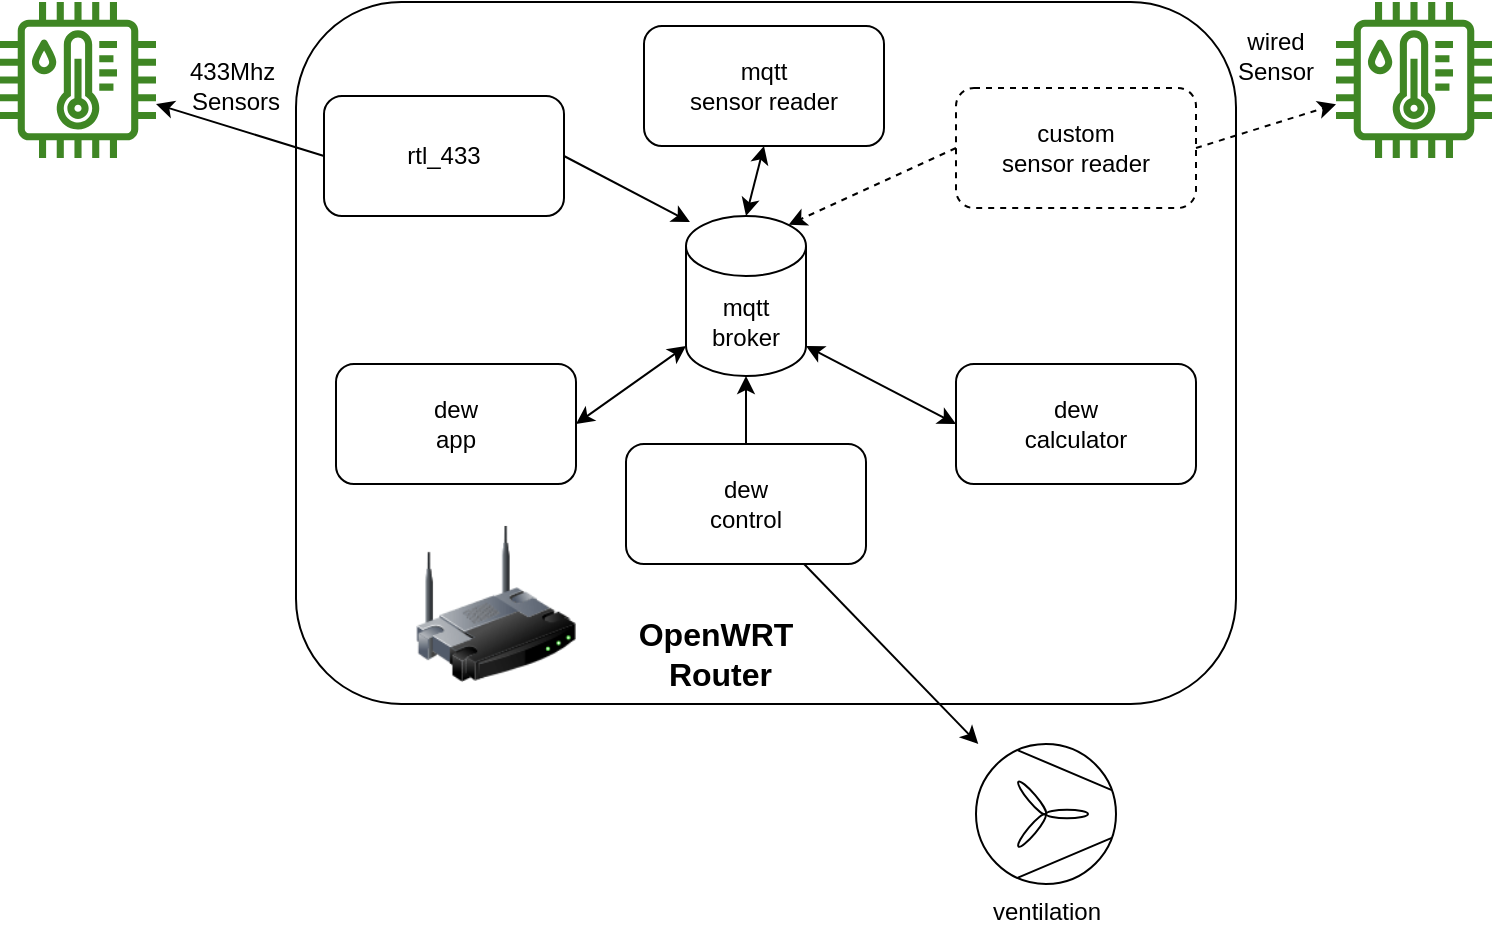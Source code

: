 <mxfile>
    <diagram id="JBfJdgfhBh8zWV5AJQMd" name="Page-1">
        <mxGraphModel dx="632" dy="243" grid="1" gridSize="10" guides="1" tooltips="1" connect="1" arrows="1" fold="1" page="1" pageScale="1" pageWidth="827" pageHeight="1169" math="0" shadow="0">
            <root>
                <mxCell id="0"/>
                <mxCell id="1" parent="0"/>
                <mxCell id="30" value="&lt;br&gt;&lt;br&gt;&lt;br&gt;&lt;br&gt;&lt;br&gt;&lt;br&gt;&lt;br&gt;" style="rounded=1;whiteSpace=wrap;html=1;fillColor=default;" parent="1" vertex="1">
                    <mxGeometry x="200" y="19" width="470" height="351" as="geometry"/>
                </mxCell>
                <mxCell id="2" value="mqtt&lt;br&gt;broker" style="shape=cylinder3;whiteSpace=wrap;html=1;boundedLbl=1;backgroundOutline=1;size=15;" parent="1" vertex="1">
                    <mxGeometry x="395" y="126" width="60" height="80" as="geometry"/>
                </mxCell>
                <mxCell id="3" value="rtl_433" style="rounded=1;whiteSpace=wrap;html=1;" parent="1" vertex="1">
                    <mxGeometry x="214" y="66" width="120" height="60" as="geometry"/>
                </mxCell>
                <mxCell id="5" value="mqtt&lt;br&gt;sensor reader" style="rounded=1;whiteSpace=wrap;html=1;" parent="1" vertex="1">
                    <mxGeometry x="374" y="31" width="120" height="60" as="geometry"/>
                </mxCell>
                <mxCell id="7" value="" style="endArrow=classic;startArrow=classic;html=1;entryX=0.5;entryY=1;entryDx=0;entryDy=0;exitX=0.5;exitY=0;exitDx=0;exitDy=0;exitPerimeter=0;" parent="1" source="2" target="5" edge="1">
                    <mxGeometry width="50" height="50" relative="1" as="geometry">
                        <mxPoint x="544" y="96" as="sourcePoint"/>
                        <mxPoint x="474" y="136" as="targetPoint"/>
                    </mxGeometry>
                </mxCell>
                <mxCell id="8" value="" style="endArrow=classic;html=1;exitX=1;exitY=0.5;exitDx=0;exitDy=0;entryX=0.033;entryY=0.038;entryDx=0;entryDy=0;entryPerimeter=0;" parent="1" source="3" target="2" edge="1">
                    <mxGeometry width="50" height="50" relative="1" as="geometry">
                        <mxPoint x="424" y="186" as="sourcePoint"/>
                        <mxPoint x="474" y="136" as="targetPoint"/>
                    </mxGeometry>
                </mxCell>
                <mxCell id="9" value="dew&lt;br&gt;calculator" style="rounded=1;whiteSpace=wrap;html=1;" parent="1" vertex="1">
                    <mxGeometry x="530" y="200" width="120" height="60" as="geometry"/>
                </mxCell>
                <mxCell id="10" value="" style="endArrow=classic;startArrow=classic;html=1;exitX=0;exitY=0.5;exitDx=0;exitDy=0;entryX=1;entryY=1;entryDx=0;entryDy=-15;entryPerimeter=0;" parent="1" source="9" target="2" edge="1">
                    <mxGeometry width="50" height="50" relative="1" as="geometry">
                        <mxPoint x="424" y="186" as="sourcePoint"/>
                        <mxPoint x="474" y="136" as="targetPoint"/>
                    </mxGeometry>
                </mxCell>
                <mxCell id="11" value="dew&lt;br&gt;app" style="rounded=1;whiteSpace=wrap;html=1;" parent="1" vertex="1">
                    <mxGeometry x="220" y="200" width="120" height="60" as="geometry"/>
                </mxCell>
                <mxCell id="43" style="edgeStyle=none;html=1;" edge="1" parent="1" source="12" target="42">
                    <mxGeometry relative="1" as="geometry"/>
                </mxCell>
                <mxCell id="12" value="dew&lt;br&gt;control" style="rounded=1;whiteSpace=wrap;html=1;" parent="1" vertex="1">
                    <mxGeometry x="365" y="240" width="120" height="60" as="geometry"/>
                </mxCell>
                <mxCell id="13" value="" style="endArrow=classic;startArrow=classic;html=1;exitX=1;exitY=0.5;exitDx=0;exitDy=0;entryX=0;entryY=1;entryDx=0;entryDy=-15;entryPerimeter=0;" parent="1" source="11" target="2" edge="1">
                    <mxGeometry width="50" height="50" relative="1" as="geometry">
                        <mxPoint x="424" y="186" as="sourcePoint"/>
                        <mxPoint x="474" y="136" as="targetPoint"/>
                    </mxGeometry>
                </mxCell>
                <mxCell id="14" value="" style="endArrow=classic;html=1;exitX=0.5;exitY=0;exitDx=0;exitDy=0;entryX=0.5;entryY=1;entryDx=0;entryDy=0;entryPerimeter=0;" parent="1" source="12" target="2" edge="1">
                    <mxGeometry width="50" height="50" relative="1" as="geometry">
                        <mxPoint x="424" y="186" as="sourcePoint"/>
                        <mxPoint x="474" y="136" as="targetPoint"/>
                    </mxGeometry>
                </mxCell>
                <mxCell id="15" value="" style="sketch=0;outlineConnect=0;fontColor=#232F3E;gradientColor=none;fillColor=#3F8624;strokeColor=none;dashed=0;verticalLabelPosition=bottom;verticalAlign=top;align=center;html=1;fontSize=12;fontStyle=0;aspect=fixed;pointerEvents=1;shape=mxgraph.aws4.iot_thing_temperature_humidity_sensor;" parent="1" vertex="1">
                    <mxGeometry x="52" y="19" width="78" height="78" as="geometry"/>
                </mxCell>
                <mxCell id="16" value="" style="image;html=1;image=img/lib/clip_art/networking/Wireless_Router_128x128.png" parent="1" vertex="1">
                    <mxGeometry x="260" y="280" width="80" height="80" as="geometry"/>
                </mxCell>
                <mxCell id="31" value="" style="endArrow=classic;html=1;exitX=0;exitY=0.5;exitDx=0;exitDy=0;" parent="1" source="3" target="15" edge="1">
                    <mxGeometry width="50" height="50" relative="1" as="geometry">
                        <mxPoint x="330" y="160" as="sourcePoint"/>
                        <mxPoint x="380" y="110" as="targetPoint"/>
                    </mxGeometry>
                </mxCell>
                <mxCell id="33" value="433Mhz&amp;nbsp;&lt;br&gt;Sensors" style="text;html=1;strokeColor=none;fillColor=none;align=center;verticalAlign=middle;whiteSpace=wrap;rounded=0;" parent="1" vertex="1">
                    <mxGeometry x="140" y="46" width="60" height="30" as="geometry"/>
                </mxCell>
                <mxCell id="35" value="custom&lt;br&gt;sensor reader" style="rounded=1;whiteSpace=wrap;html=1;fillColor=default;dashed=1;" parent="1" vertex="1">
                    <mxGeometry x="530" y="62" width="120" height="60" as="geometry"/>
                </mxCell>
                <mxCell id="36" value="" style="endArrow=classic;html=1;exitX=0;exitY=0.5;exitDx=0;exitDy=0;entryX=0.855;entryY=0;entryDx=0;entryDy=4.35;entryPerimeter=0;dashed=1;" parent="1" source="35" target="2" edge="1">
                    <mxGeometry width="50" height="50" relative="1" as="geometry">
                        <mxPoint x="330" y="206" as="sourcePoint"/>
                        <mxPoint x="460" y="116" as="targetPoint"/>
                    </mxGeometry>
                </mxCell>
                <mxCell id="37" value="" style="sketch=0;outlineConnect=0;fontColor=#232F3E;gradientColor=none;fillColor=#3F8624;strokeColor=none;dashed=0;verticalLabelPosition=bottom;verticalAlign=top;align=center;html=1;fontSize=12;fontStyle=0;aspect=fixed;pointerEvents=1;shape=mxgraph.aws4.iot_thing_temperature_humidity_sensor;" parent="1" vertex="1">
                    <mxGeometry x="720" y="19" width="78" height="78" as="geometry"/>
                </mxCell>
                <mxCell id="39" value="&lt;font style=&quot;font-size: 16px;&quot;&gt;&lt;b&gt;OpenWRT&lt;br&gt;&lt;div style=&quot;&quot;&gt;&lt;b style=&quot;background-color: initial;&quot;&gt;&amp;nbsp;Router&lt;/b&gt;&lt;/div&gt;&lt;/b&gt;&lt;/font&gt;" style="text;html=1;strokeColor=none;fillColor=none;align=center;verticalAlign=middle;whiteSpace=wrap;rounded=0;" parent="1" vertex="1">
                    <mxGeometry x="380" y="330" width="60" height="30" as="geometry"/>
                </mxCell>
                <mxCell id="40" value="" style="endArrow=classic;html=1;dashed=1;exitX=1;exitY=0.5;exitDx=0;exitDy=0;" parent="1" source="35" target="37" edge="1">
                    <mxGeometry width="50" height="50" relative="1" as="geometry">
                        <mxPoint x="440" y="-10" as="sourcePoint"/>
                        <mxPoint x="490" y="-60" as="targetPoint"/>
                    </mxGeometry>
                </mxCell>
                <mxCell id="41" value="wired&lt;br&gt;Sensor" style="text;html=1;strokeColor=none;fillColor=none;align=center;verticalAlign=middle;whiteSpace=wrap;rounded=0;" parent="1" vertex="1">
                    <mxGeometry x="660" y="31" width="60" height="30" as="geometry"/>
                </mxCell>
                <mxCell id="42" value="ventilation" style="verticalLabelPosition=bottom;outlineConnect=0;align=center;dashed=0;html=1;verticalAlign=top;shape=mxgraph.pid2misc.fan;fanType=common" vertex="1" parent="1">
                    <mxGeometry x="540" y="390" width="70" height="70" as="geometry"/>
                </mxCell>
            </root>
        </mxGraphModel>
    </diagram>
</mxfile>